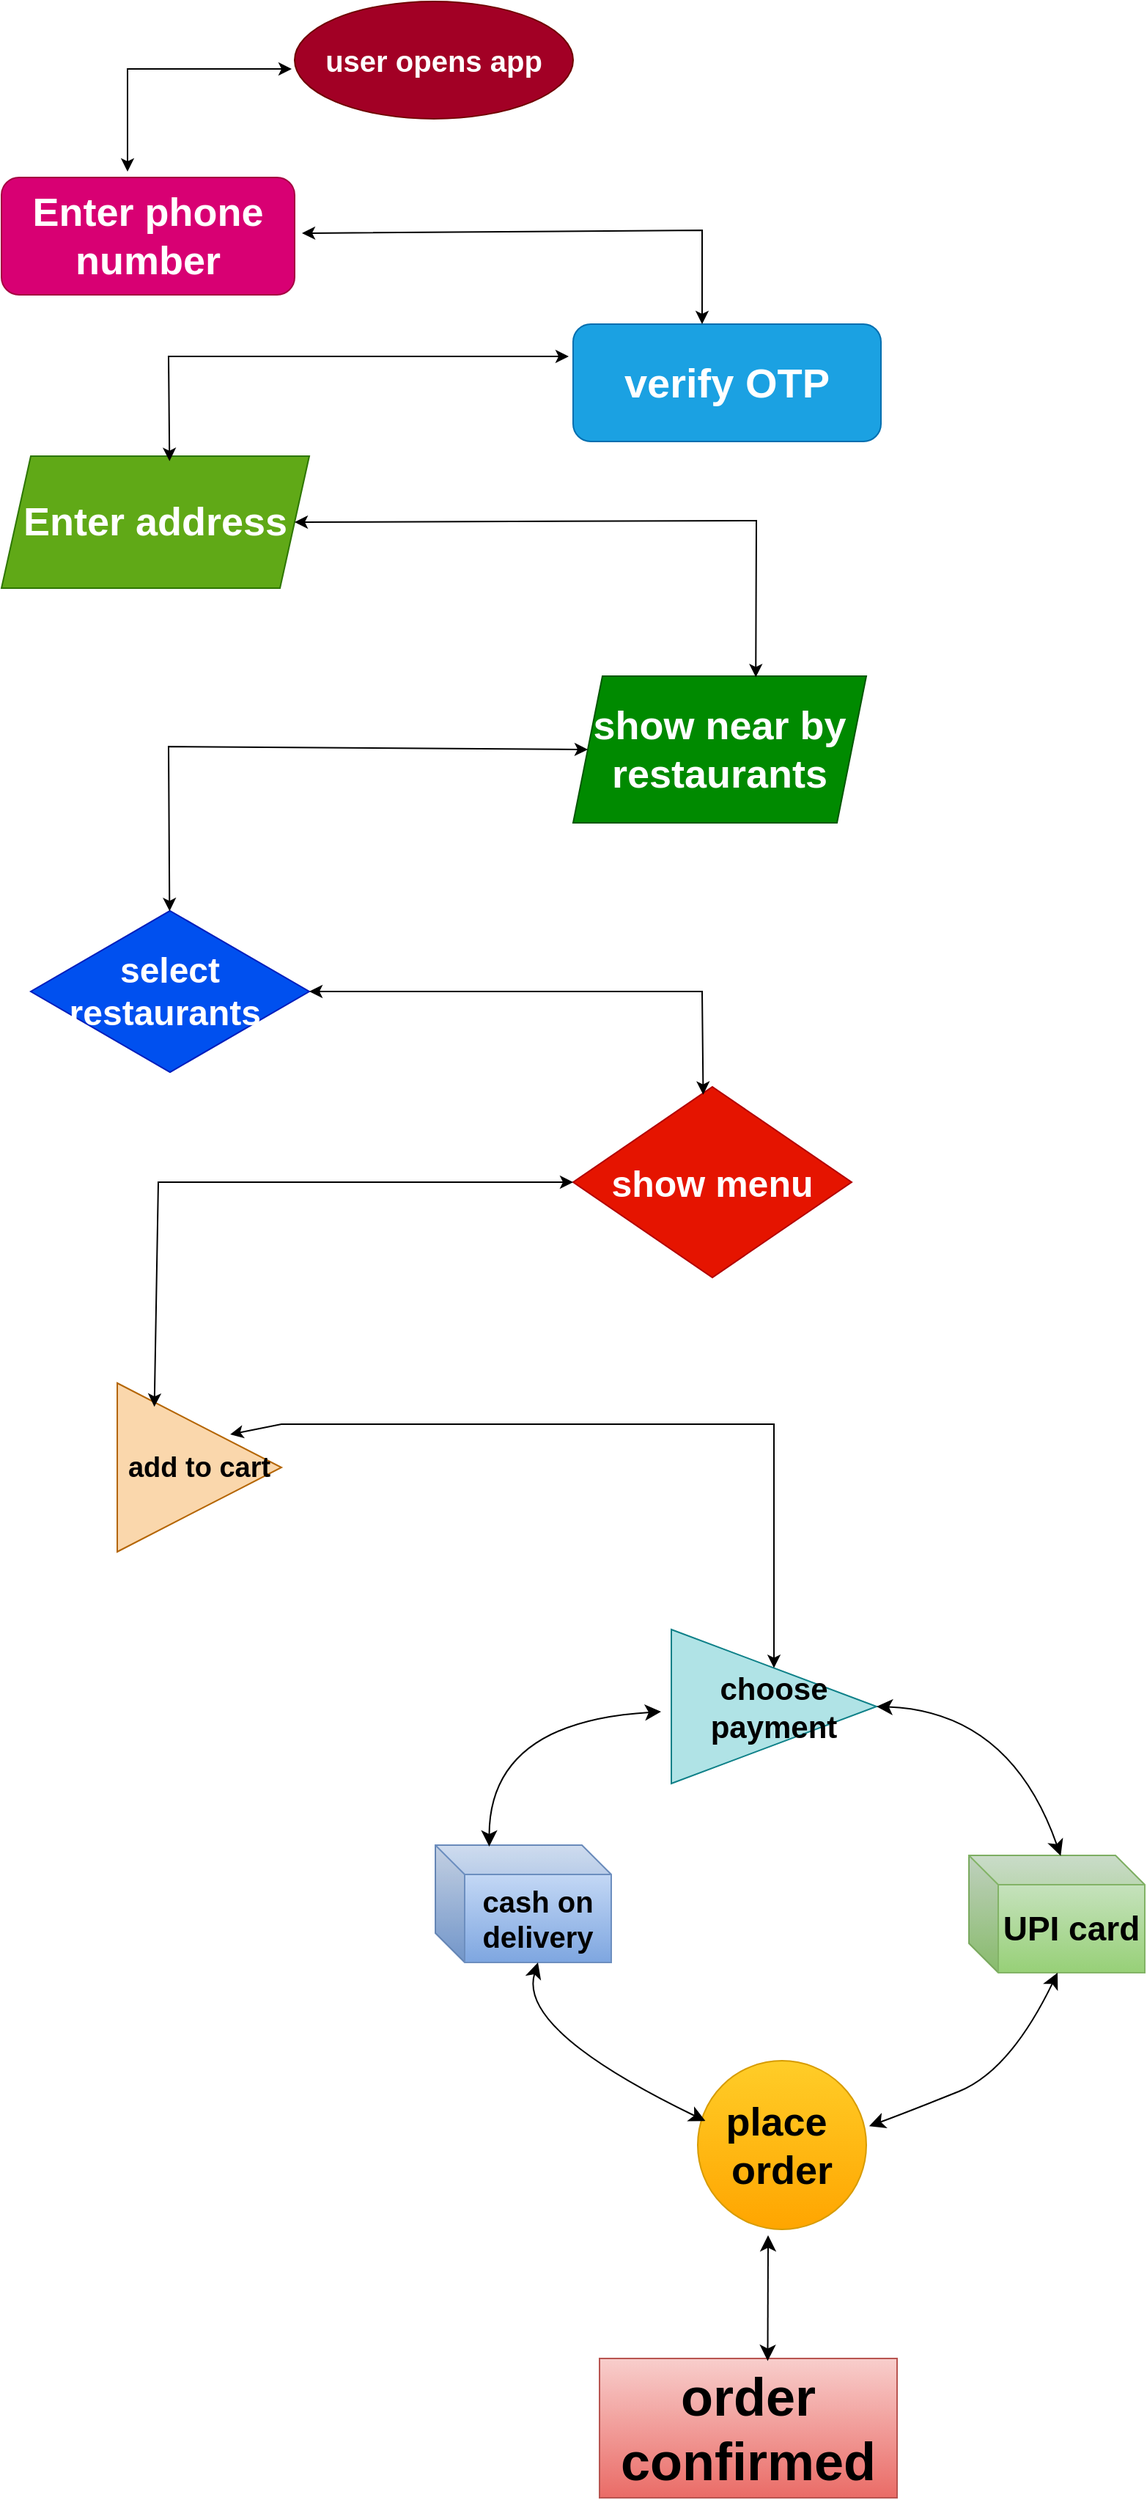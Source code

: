 <mxfile version="28.2.0">
  <diagram name="Page-1" id="7eaHqFy5I7h7ZPrxv7ZR">
    <mxGraphModel grid="1" page="0" gridSize="7" guides="1" tooltips="1" connect="1" arrows="1" fold="1" pageScale="1" pageWidth="850" pageHeight="1100" math="0" shadow="0">
      <root>
        <mxCell id="0" />
        <mxCell id="1" parent="0" />
        <mxCell id="kiMo4dvDTcyNfv0Px8VN-1" value="&lt;span style=&quot;font-size: 20px;&quot;&gt;&lt;b&gt;user opens app&lt;/b&gt;&lt;/span&gt;" style="ellipse;whiteSpace=wrap;html=1;fillColor=#a20025;fontColor=#ffffff;strokeColor=#6F0000;" vertex="1" parent="1">
          <mxGeometry x="310" y="10" width="190" height="80" as="geometry" />
        </mxCell>
        <mxCell id="kiMo4dvDTcyNfv0Px8VN-2" value="&lt;b&gt;&lt;font style=&quot;font-size: 27px;&quot;&gt;Enter phone&lt;/font&gt;&lt;/b&gt;&lt;div&gt;&lt;b&gt;&lt;font style=&quot;font-size: 27px;&quot;&gt;number&lt;/font&gt;&lt;/b&gt;&lt;/div&gt;" style="rounded=1;whiteSpace=wrap;html=1;fillColor=#d80073;fontColor=#ffffff;strokeColor=#A50040;" vertex="1" parent="1">
          <mxGeometry x="110" y="130" width="200" height="80" as="geometry" />
        </mxCell>
        <mxCell id="kiMo4dvDTcyNfv0Px8VN-3" value="&lt;font style=&quot;font-size: 28px;&quot;&gt;&lt;b&gt;verify OTP&lt;/b&gt;&lt;/font&gt;" style="rounded=1;whiteSpace=wrap;html=1;fillColor=#1ba1e2;fontColor=#ffffff;strokeColor=#006EAF;" vertex="1" parent="1">
          <mxGeometry x="500" y="230" width="210" height="80" as="geometry" />
        </mxCell>
        <mxCell id="kiMo4dvDTcyNfv0Px8VN-4" value="&lt;b&gt;&lt;font style=&quot;font-size: 27px;&quot;&gt;Enter address&lt;/font&gt;&lt;/b&gt;" style="shape=parallelogram;perimeter=parallelogramPerimeter;whiteSpace=wrap;html=1;fixedSize=1;fillColor=#60a917;fontColor=#ffffff;strokeColor=#2D7600;" vertex="1" parent="1">
          <mxGeometry x="110" y="320" width="210" height="90" as="geometry" />
        </mxCell>
        <mxCell id="kiMo4dvDTcyNfv0Px8VN-5" value="&lt;b&gt;&lt;font style=&quot;font-size: 27px;&quot;&gt;show near by&lt;/font&gt;&lt;/b&gt;&lt;div&gt;&lt;b&gt;&lt;font style=&quot;font-size: 27px;&quot;&gt;&amp;nbsp;restaurants&amp;nbsp;&lt;/font&gt;&lt;/b&gt;&lt;/div&gt;" style="shape=parallelogram;perimeter=parallelogramPerimeter;whiteSpace=wrap;html=1;fixedSize=1;fillColor=#008a00;fontColor=#ffffff;strokeColor=#005700;" vertex="1" parent="1">
          <mxGeometry x="500" y="470" width="200" height="100" as="geometry" />
        </mxCell>
        <mxCell id="kiMo4dvDTcyNfv0Px8VN-6" value="&lt;b&gt;&lt;font style=&quot;font-size: 24px;&quot;&gt;select restaurants&amp;nbsp;&lt;/font&gt;&lt;/b&gt;" style="rhombus;whiteSpace=wrap;html=1;fillColor=#0050ef;fontColor=#ffffff;strokeColor=#001DBC;" vertex="1" parent="1">
          <mxGeometry x="130" y="630" width="190" height="110" as="geometry" />
        </mxCell>
        <mxCell id="kiMo4dvDTcyNfv0Px8VN-7" value="&lt;b&gt;&lt;font style=&quot;font-size: 25px;&quot;&gt;show menu&lt;/font&gt;&lt;/b&gt;" style="rhombus;whiteSpace=wrap;html=1;fillColor=#e51400;fontColor=#ffffff;strokeColor=#B20000;" vertex="1" parent="1">
          <mxGeometry x="500" y="750" width="190" height="130" as="geometry" />
        </mxCell>
        <mxCell id="kiMo4dvDTcyNfv0Px8VN-8" value="&lt;b&gt;&lt;font style=&quot;font-size: 19px;&quot;&gt;add to cart&lt;/font&gt;&lt;/b&gt;" style="triangle;whiteSpace=wrap;html=1;fillColor=#fad7ac;strokeColor=#b46504;" vertex="1" parent="1">
          <mxGeometry x="189" y="952" width="112" height="115" as="geometry" />
        </mxCell>
        <mxCell id="kiMo4dvDTcyNfv0Px8VN-9" value="&lt;b&gt;&lt;font style=&quot;font-size: 21px;&quot;&gt;choose payment&lt;/font&gt;&lt;/b&gt;" style="triangle;whiteSpace=wrap;html=1;fillColor=#b0e3e6;strokeColor=#0e8088;" vertex="1" parent="1">
          <mxGeometry x="567" y="1120" width="140" height="105" as="geometry" />
        </mxCell>
        <mxCell id="kiMo4dvDTcyNfv0Px8VN-10" value="" style="endArrow=classic;startArrow=classic;html=1;rounded=0;" edge="1" parent="1">
          <mxGeometry width="50" height="50" relative="1" as="geometry">
            <mxPoint x="196" y="126" as="sourcePoint" />
            <mxPoint x="308" y="56" as="targetPoint" />
            <Array as="points">
              <mxPoint x="196" y="56" />
            </Array>
          </mxGeometry>
        </mxCell>
        <mxCell id="kiMo4dvDTcyNfv0Px8VN-11" value="" style="endArrow=classic;startArrow=classic;html=1;rounded=0;entryX=0.419;entryY=0;entryDx=0;entryDy=0;entryPerimeter=0;" edge="1" parent="1" target="kiMo4dvDTcyNfv0Px8VN-3">
          <mxGeometry width="50" height="50" relative="1" as="geometry">
            <mxPoint x="315" y="168" as="sourcePoint" />
            <mxPoint x="610" y="145" as="targetPoint" />
            <Array as="points">
              <mxPoint x="588" y="166" />
            </Array>
          </mxGeometry>
        </mxCell>
        <mxCell id="kiMo4dvDTcyNfv0Px8VN-12" value="" style="endArrow=classic;startArrow=classic;html=1;rounded=0;entryX=0;entryY=0.5;entryDx=0;entryDy=0;" edge="1" parent="1" source="kiMo4dvDTcyNfv0Px8VN-6" target="kiMo4dvDTcyNfv0Px8VN-5">
          <mxGeometry width="50" height="50" relative="1" as="geometry">
            <mxPoint x="200" y="526" as="sourcePoint" />
            <mxPoint x="250" y="476" as="targetPoint" />
            <Array as="points">
              <mxPoint x="224" y="518" />
            </Array>
          </mxGeometry>
        </mxCell>
        <mxCell id="kiMo4dvDTcyNfv0Px8VN-13" value="" style="endArrow=classic;startArrow=classic;html=1;rounded=0;exitX=1;exitY=0.5;exitDx=0;exitDy=0;entryX=0.623;entryY=0.007;entryDx=0;entryDy=0;entryPerimeter=0;" edge="1" parent="1" source="kiMo4dvDTcyNfv0Px8VN-4" target="kiMo4dvDTcyNfv0Px8VN-5">
          <mxGeometry width="50" height="50" relative="1" as="geometry">
            <mxPoint x="616" y="469" as="sourcePoint" />
            <mxPoint x="620" y="340" as="targetPoint" />
            <Array as="points">
              <mxPoint x="625" y="364" />
            </Array>
          </mxGeometry>
        </mxCell>
        <mxCell id="kiMo4dvDTcyNfv0Px8VN-14" value="" style="endArrow=classic;startArrow=classic;html=1;rounded=0;exitX=0.546;exitY=0.037;exitDx=0;exitDy=0;exitPerimeter=0;" edge="1" parent="1" source="kiMo4dvDTcyNfv0Px8VN-4">
          <mxGeometry width="50" height="50" relative="1" as="geometry">
            <mxPoint x="364" y="295" as="sourcePoint" />
            <mxPoint x="497" y="252" as="targetPoint" />
            <Array as="points">
              <mxPoint x="224" y="252" />
              <mxPoint x="371" y="252" />
            </Array>
          </mxGeometry>
        </mxCell>
        <mxCell id="kiMo4dvDTcyNfv0Px8VN-15" value="" style="endArrow=classic;startArrow=classic;html=1;rounded=0;entryX=0.467;entryY=0.041;entryDx=0;entryDy=0;entryPerimeter=0;" edge="1" parent="1" source="kiMo4dvDTcyNfv0Px8VN-6" target="kiMo4dvDTcyNfv0Px8VN-7">
          <mxGeometry width="50" height="50" relative="1" as="geometry">
            <mxPoint x="546" y="694" as="sourcePoint" />
            <mxPoint x="596" y="644" as="targetPoint" />
            <Array as="points">
              <mxPoint x="588" y="685" />
            </Array>
          </mxGeometry>
        </mxCell>
        <mxCell id="kiMo4dvDTcyNfv0Px8VN-16" value="" style="endArrow=classic;startArrow=classic;html=1;rounded=0;entryX=0;entryY=0.5;entryDx=0;entryDy=0;exitX=0.226;exitY=0.14;exitDx=0;exitDy=0;exitPerimeter=0;" edge="1" parent="1" source="kiMo4dvDTcyNfv0Px8VN-8" target="kiMo4dvDTcyNfv0Px8VN-7">
          <mxGeometry width="50" height="50" relative="1" as="geometry">
            <mxPoint x="200" y="834" as="sourcePoint" />
            <mxPoint x="250" y="784" as="targetPoint" />
            <Array as="points">
              <mxPoint x="217" y="815" />
            </Array>
          </mxGeometry>
        </mxCell>
        <mxCell id="kiMo4dvDTcyNfv0Px8VN-17" value="" style="endArrow=classic;startArrow=classic;html=1;rounded=0;exitX=0.688;exitY=0.304;exitDx=0;exitDy=0;exitPerimeter=0;" edge="1" parent="1" source="kiMo4dvDTcyNfv0Px8VN-8" target="kiMo4dvDTcyNfv0Px8VN-9">
          <mxGeometry width="50" height="50" relative="1" as="geometry">
            <mxPoint x="280" y="987" as="sourcePoint" />
            <mxPoint x="561" y="938" as="targetPoint" />
            <Array as="points">
              <mxPoint x="301" y="980" />
              <mxPoint x="637" y="980" />
            </Array>
          </mxGeometry>
        </mxCell>
        <mxCell id="kiMo4dvDTcyNfv0Px8VN-18" value="&lt;b&gt;&lt;font style=&quot;font-size: 20px;&quot;&gt;cash on&lt;/font&gt;&lt;/b&gt;&lt;div&gt;&lt;b&gt;&lt;font style=&quot;font-size: 20px;&quot;&gt;delivery&lt;/font&gt;&lt;/b&gt;&lt;/div&gt;" style="shape=cube;whiteSpace=wrap;html=1;boundedLbl=1;backgroundOutline=1;darkOpacity=0.05;darkOpacity2=0.1;fillColor=#dae8fc;gradientColor=#7ea6e0;strokeColor=#6c8ebf;" vertex="1" parent="1">
          <mxGeometry x="406" y="1267" width="120" height="80" as="geometry" />
        </mxCell>
        <mxCell id="kiMo4dvDTcyNfv0Px8VN-19" value="&lt;b&gt;&lt;font style=&quot;font-size: 23px;&quot;&gt;UPI card&lt;/font&gt;&lt;/b&gt;" style="shape=cube;whiteSpace=wrap;html=1;boundedLbl=1;backgroundOutline=1;darkOpacity=0.05;darkOpacity2=0.1;fillColor=#d5e8d4;gradientColor=#97d077;strokeColor=#82b366;" vertex="1" parent="1">
          <mxGeometry x="770" y="1274" width="120" height="80" as="geometry" />
        </mxCell>
        <mxCell id="kiMo4dvDTcyNfv0Px8VN-20" value="&lt;b&gt;&lt;font style=&quot;font-size: 27px;&quot;&gt;place&amp;nbsp;&lt;/font&gt;&lt;/b&gt;&lt;div&gt;&lt;b&gt;&lt;font style=&quot;font-size: 27px;&quot;&gt;order&lt;/font&gt;&lt;/b&gt;&lt;/div&gt;" style="ellipse;whiteSpace=wrap;html=1;aspect=fixed;fillColor=#ffcd28;gradientColor=#ffa500;strokeColor=#d79b00;" vertex="1" parent="1">
          <mxGeometry x="585" y="1414" width="115" height="115" as="geometry" />
        </mxCell>
        <mxCell id="kiMo4dvDTcyNfv0Px8VN-21" value="&lt;b&gt;&lt;font style=&quot;font-size: 36px;&quot;&gt;order confirmed&lt;/font&gt;&lt;/b&gt;" style="rounded=0;whiteSpace=wrap;html=1;fillColor=#f8cecc;gradientColor=#ea6b66;strokeColor=#b85450;" vertex="1" parent="1">
          <mxGeometry x="518" y="1617" width="203" height="95" as="geometry" />
        </mxCell>
        <mxCell id="U80LMz2ntIHu516sW_yY-2" value="" style="endArrow=classic;startArrow=classic;html=1;rounded=0;fontSize=12;startSize=8;endSize=8;curved=1;entryX=0.306;entryY=0.012;entryDx=0;entryDy=0;entryPerimeter=0;" edge="1" parent="1" target="kiMo4dvDTcyNfv0Px8VN-18">
          <mxGeometry width="50" height="50" relative="1" as="geometry">
            <mxPoint x="560" y="1176" as="sourcePoint" />
            <mxPoint x="491" y="1155" as="targetPoint" />
            <Array as="points">
              <mxPoint x="443" y="1183" />
            </Array>
          </mxGeometry>
        </mxCell>
        <mxCell id="U80LMz2ntIHu516sW_yY-3" value="" style="endArrow=classic;startArrow=classic;html=1;rounded=0;fontSize=12;startSize=8;endSize=8;curved=1;exitX=0.522;exitY=0.004;exitDx=0;exitDy=0;exitPerimeter=0;entryX=1;entryY=0.5;entryDx=0;entryDy=0;" edge="1" parent="1" source="kiMo4dvDTcyNfv0Px8VN-19" target="kiMo4dvDTcyNfv0Px8VN-9">
          <mxGeometry width="50" height="50" relative="1" as="geometry">
            <mxPoint x="710" y="1219" as="sourcePoint" />
            <mxPoint x="760" y="1169" as="targetPoint" />
            <Array as="points">
              <mxPoint x="798" y="1176" />
            </Array>
          </mxGeometry>
        </mxCell>
        <mxCell id="U80LMz2ntIHu516sW_yY-4" value="" style="endArrow=classic;startArrow=classic;html=1;rounded=0;fontSize=12;startSize=8;endSize=8;curved=1;entryX=0;entryY=0;entryDx=70;entryDy=80;entryPerimeter=0;exitX=0.045;exitY=0.357;exitDx=0;exitDy=0;exitPerimeter=0;" edge="1" parent="1" source="kiMo4dvDTcyNfv0Px8VN-20" target="kiMo4dvDTcyNfv0Px8VN-18">
          <mxGeometry width="50" height="50" relative="1" as="geometry">
            <mxPoint x="546" y="1380" as="sourcePoint" />
            <mxPoint x="596" y="1330" as="targetPoint" />
            <Array as="points">
              <mxPoint x="462" y="1393" />
            </Array>
          </mxGeometry>
        </mxCell>
        <mxCell id="U80LMz2ntIHu516sW_yY-5" value="" style="endArrow=classic;startArrow=classic;html=1;rounded=0;fontSize=12;startSize=8;endSize=8;curved=1;entryX=0.525;entryY=1.05;entryDx=0;entryDy=0;entryPerimeter=0;exitX=1.017;exitY=0.388;exitDx=0;exitDy=0;exitPerimeter=0;" edge="1" parent="1" source="kiMo4dvDTcyNfv0Px8VN-20">
          <mxGeometry width="50" height="50" relative="1" as="geometry">
            <mxPoint x="665" y="1452" as="sourcePoint" />
            <mxPoint x="830.5" y="1354" as="targetPoint" />
            <Array as="points">
              <mxPoint x="728" y="1449" />
              <mxPoint x="798" y="1421" />
            </Array>
          </mxGeometry>
        </mxCell>
        <mxCell id="U80LMz2ntIHu516sW_yY-6" value="" style="endArrow=classic;startArrow=classic;html=1;rounded=0;fontSize=12;startSize=8;endSize=8;curved=1;exitX=0.565;exitY=0.018;exitDx=0;exitDy=0;exitPerimeter=0;" edge="1" parent="1" source="kiMo4dvDTcyNfv0Px8VN-21">
          <mxGeometry width="50" height="50" relative="1" as="geometry">
            <mxPoint x="612" y="1597" as="sourcePoint" />
            <mxPoint x="633" y="1533" as="targetPoint" />
            <Array as="points">
              <mxPoint x="633" y="1575" />
            </Array>
          </mxGeometry>
        </mxCell>
      </root>
    </mxGraphModel>
  </diagram>
</mxfile>
